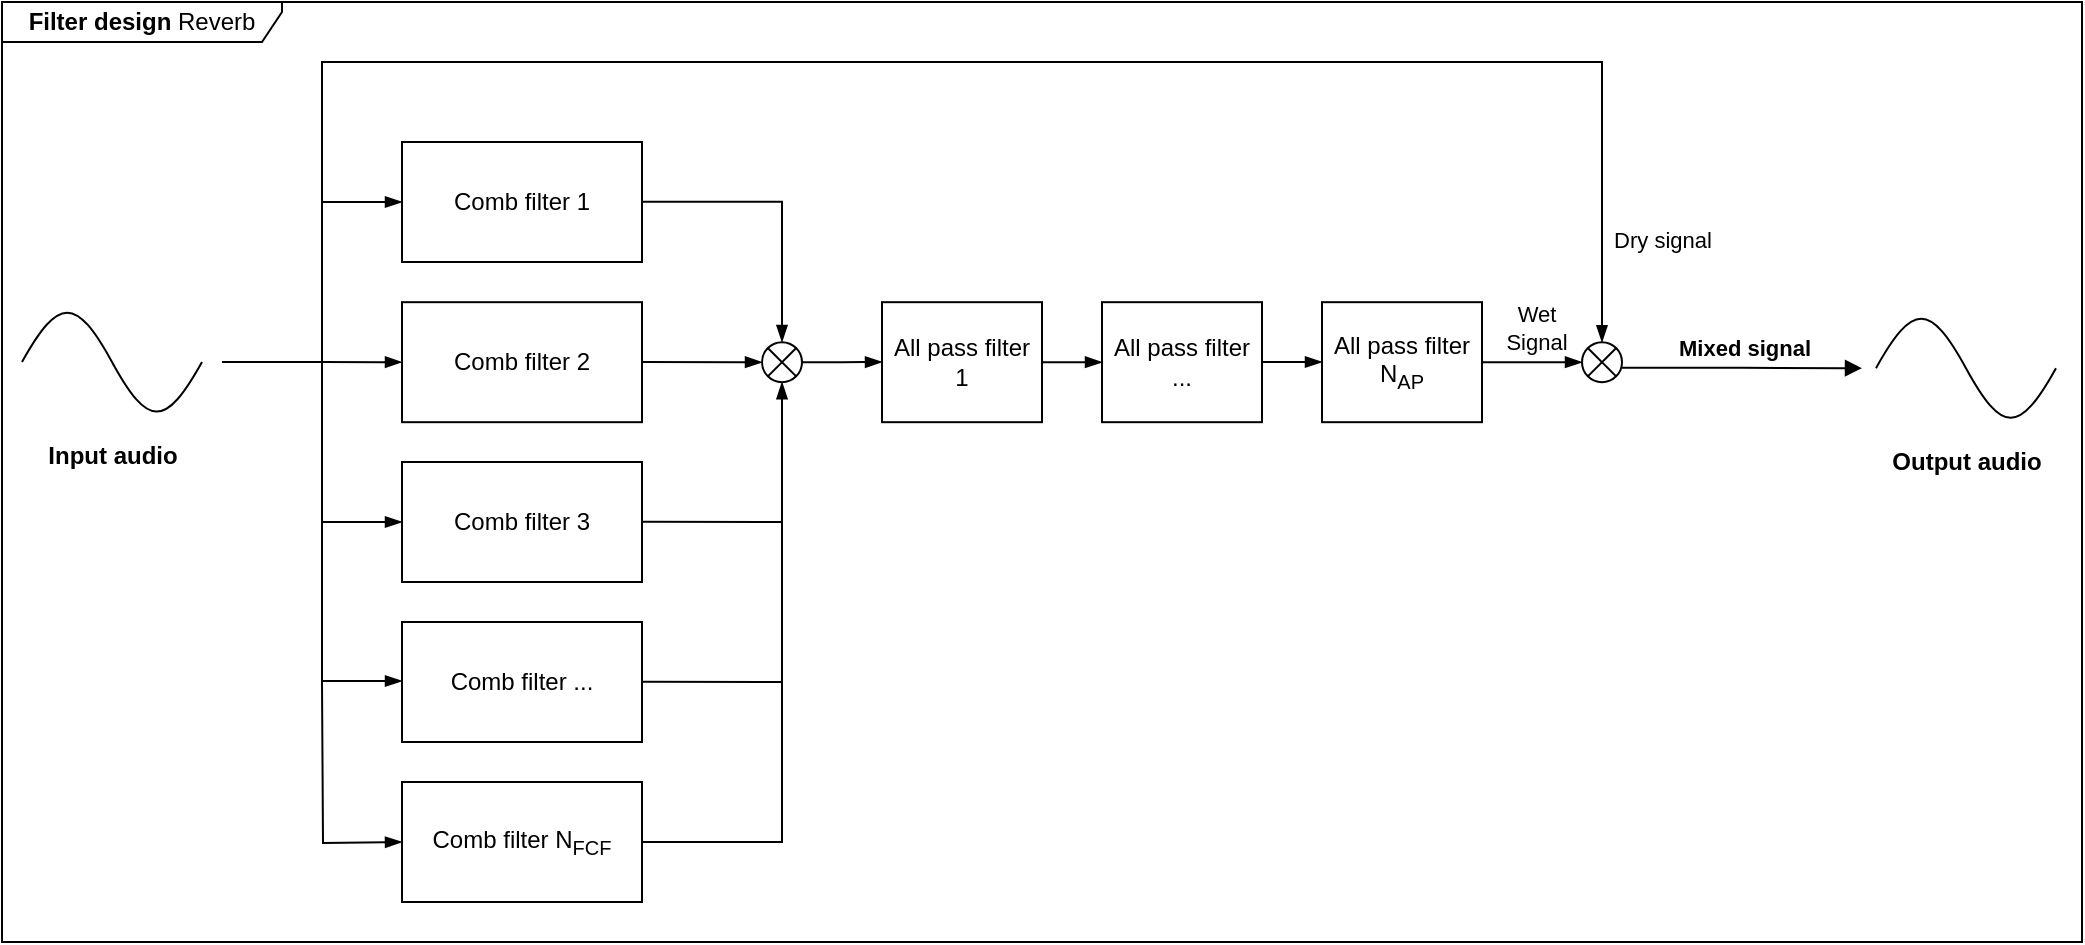 <mxfile version="25.0.2" pages="3">
  <diagram name="Filter design" id="-nWKwFPmtfp9g84GdR-Q">
    <mxGraphModel dx="1304" dy="776" grid="1" gridSize="10" guides="1" tooltips="1" connect="1" arrows="1" fold="1" page="1" pageScale="1" pageWidth="827" pageHeight="1169" math="0" shadow="0">
      <root>
        <mxCell id="0" />
        <mxCell id="1" parent="0" />
        <mxCell id="rrVpyW1jrfczg0Avx1So-1" value="Comb filter 1" style="rounded=0;whiteSpace=wrap;html=1;" parent="1" vertex="1">
          <mxGeometry x="280" y="160" width="120" height="60" as="geometry" />
        </mxCell>
        <mxCell id="rrVpyW1jrfczg0Avx1So-2" value="&lt;b&gt;Input audio&lt;/b&gt;" style="pointerEvents=1;verticalLabelPosition=bottom;shadow=0;dashed=0;align=center;html=1;verticalAlign=top;shape=mxgraph.electrical.waveforms.sine_wave;" parent="1" vertex="1">
          <mxGeometry x="90" y="237" width="90" height="66.18" as="geometry" />
        </mxCell>
        <mxCell id="rrVpyW1jrfczg0Avx1So-3" value="" style="endArrow=blockThin;html=1;rounded=0;entryX=0;entryY=0.5;entryDx=0;entryDy=0;edgeStyle=orthogonalEdgeStyle;startArrow=none;startFill=0;endFill=1;" parent="1" target="rrVpyW1jrfczg0Avx1So-1" edge="1">
          <mxGeometry width="50" height="50" relative="1" as="geometry">
            <mxPoint x="190" y="270" as="sourcePoint" />
            <mxPoint x="240" y="220" as="targetPoint" />
            <Array as="points">
              <mxPoint x="240" y="270" />
              <mxPoint x="240" y="190" />
            </Array>
          </mxGeometry>
        </mxCell>
        <mxCell id="rrVpyW1jrfczg0Avx1So-4" value="Comb filter 2" style="rounded=0;whiteSpace=wrap;html=1;" parent="1" vertex="1">
          <mxGeometry x="280" y="240.09" width="120" height="60" as="geometry" />
        </mxCell>
        <mxCell id="rrVpyW1jrfczg0Avx1So-5" value="Comb filter 3" style="rounded=0;whiteSpace=wrap;html=1;" parent="1" vertex="1">
          <mxGeometry x="280" y="320" width="120" height="60" as="geometry" />
        </mxCell>
        <mxCell id="rrVpyW1jrfczg0Avx1So-7" value="" style="endArrow=none;html=1;rounded=0;exitX=0;exitY=0.5;exitDx=0;exitDy=0;startArrow=blockThin;startFill=1;" parent="1" source="rrVpyW1jrfczg0Avx1So-4" edge="1">
          <mxGeometry width="50" height="50" relative="1" as="geometry">
            <mxPoint x="190" y="360" as="sourcePoint" />
            <mxPoint x="240" y="270" as="targetPoint" />
          </mxGeometry>
        </mxCell>
        <mxCell id="rrVpyW1jrfczg0Avx1So-8" value="" style="endArrow=none;html=1;rounded=0;exitX=0;exitY=0.5;exitDx=0;exitDy=0;edgeStyle=orthogonalEdgeStyle;startArrow=blockThin;startFill=1;" parent="1" source="rrVpyW1jrfczg0Avx1So-5" edge="1">
          <mxGeometry width="50" height="50" relative="1" as="geometry">
            <mxPoint x="290" y="280" as="sourcePoint" />
            <mxPoint x="240" y="270" as="targetPoint" />
            <Array as="points">
              <mxPoint x="240" y="350" />
            </Array>
          </mxGeometry>
        </mxCell>
        <mxCell id="rrVpyW1jrfczg0Avx1So-10" value="" style="endArrow=none;html=1;rounded=0;exitX=0;exitY=0.5;exitDx=0;exitDy=0;edgeStyle=orthogonalEdgeStyle;startArrow=blockThin;startFill=1;" parent="1" edge="1">
          <mxGeometry width="50" height="50" relative="1" as="geometry">
            <mxPoint x="280" y="429.52" as="sourcePoint" />
            <mxPoint x="240" y="349.52" as="targetPoint" />
            <Array as="points">
              <mxPoint x="240" y="429" />
            </Array>
          </mxGeometry>
        </mxCell>
        <mxCell id="rrVpyW1jrfczg0Avx1So-11" value="Comb filter ..." style="rounded=0;whiteSpace=wrap;html=1;" parent="1" vertex="1">
          <mxGeometry x="280" y="400" width="120" height="60" as="geometry" />
        </mxCell>
        <mxCell id="rrVpyW1jrfczg0Avx1So-12" value="" style="endArrow=none;html=1;rounded=0;exitX=0;exitY=0.5;exitDx=0;exitDy=0;edgeStyle=orthogonalEdgeStyle;startArrow=blockThin;startFill=1;" parent="1" edge="1">
          <mxGeometry width="50" height="50" relative="1" as="geometry">
            <mxPoint x="280" y="510" as="sourcePoint" />
            <mxPoint x="240" y="430" as="targetPoint" />
          </mxGeometry>
        </mxCell>
        <mxCell id="rrVpyW1jrfczg0Avx1So-13" value="Comb filter N&lt;sub&gt;FCF&lt;/sub&gt;" style="rounded=0;whiteSpace=wrap;html=1;" parent="1" vertex="1">
          <mxGeometry x="280" y="480" width="120" height="60" as="geometry" />
        </mxCell>
        <mxCell id="rrVpyW1jrfczg0Avx1So-14" value="" style="endArrow=blockThin;html=1;rounded=0;exitX=1;exitY=0.5;exitDx=0;exitDy=0;edgeStyle=orthogonalEdgeStyle;endFill=1;" parent="1" source="rrVpyW1jrfczg0Avx1So-19" edge="1">
          <mxGeometry width="50" height="50" relative="1" as="geometry">
            <mxPoint x="510" y="450" as="sourcePoint" />
            <mxPoint x="520" y="270" as="targetPoint" />
            <Array as="points" />
          </mxGeometry>
        </mxCell>
        <mxCell id="rrVpyW1jrfczg0Avx1So-15" value="" style="endArrow=none;html=1;rounded=0;exitX=1;exitY=0.5;exitDx=0;exitDy=0;edgeStyle=orthogonalEdgeStyle;endFill=0;" parent="1" edge="1">
          <mxGeometry width="50" height="50" relative="1" as="geometry">
            <mxPoint x="400" y="429.86" as="sourcePoint" />
            <mxPoint x="470" y="430" as="targetPoint" />
            <Array as="points">
              <mxPoint x="470" y="429.86" />
            </Array>
          </mxGeometry>
        </mxCell>
        <mxCell id="rrVpyW1jrfczg0Avx1So-16" value="" style="endArrow=none;html=1;rounded=0;exitX=1;exitY=0.5;exitDx=0;exitDy=0;edgeStyle=orthogonalEdgeStyle;endFill=0;" parent="1" edge="1">
          <mxGeometry width="50" height="50" relative="1" as="geometry">
            <mxPoint x="400" y="349.86" as="sourcePoint" />
            <mxPoint x="470" y="350" as="targetPoint" />
            <Array as="points">
              <mxPoint x="470" y="349.86" />
            </Array>
          </mxGeometry>
        </mxCell>
        <mxCell id="rrVpyW1jrfczg0Avx1So-17" value="" style="endArrow=blockThin;html=1;rounded=0;edgeStyle=orthogonalEdgeStyle;endFill=1;" parent="1" edge="1">
          <mxGeometry width="50" height="50" relative="1" as="geometry">
            <mxPoint x="400" y="269.99" as="sourcePoint" />
            <mxPoint x="460" y="270.08" as="targetPoint" />
            <Array as="points">
              <mxPoint x="460" y="269.94" />
            </Array>
          </mxGeometry>
        </mxCell>
        <mxCell id="rrVpyW1jrfczg0Avx1So-18" value="" style="endArrow=blockThin;html=1;rounded=0;exitX=1;exitY=0.5;exitDx=0;exitDy=0;edgeStyle=orthogonalEdgeStyle;endFill=1;" parent="1" edge="1">
          <mxGeometry width="50" height="50" relative="1" as="geometry">
            <mxPoint x="400" y="189.86" as="sourcePoint" />
            <mxPoint x="470" y="260" as="targetPoint" />
            <Array as="points">
              <mxPoint x="470" y="189.86" />
            </Array>
          </mxGeometry>
        </mxCell>
        <mxCell id="rrVpyW1jrfczg0Avx1So-20" value="" style="endArrow=blockThin;html=1;rounded=0;exitX=1;exitY=0.5;exitDx=0;exitDy=0;edgeStyle=orthogonalEdgeStyle;endFill=1;" parent="1" source="rrVpyW1jrfczg0Avx1So-13" target="rrVpyW1jrfczg0Avx1So-19" edge="1">
          <mxGeometry width="50" height="50" relative="1" as="geometry">
            <mxPoint x="400" y="510" as="sourcePoint" />
            <mxPoint x="500" y="270" as="targetPoint" />
            <Array as="points">
              <mxPoint x="470" y="510" />
            </Array>
          </mxGeometry>
        </mxCell>
        <mxCell id="rrVpyW1jrfczg0Avx1So-19" value="" style="shape=sumEllipse;perimeter=ellipsePerimeter;whiteSpace=wrap;html=1;backgroundOutline=1;" parent="1" vertex="1">
          <mxGeometry x="460" y="260.09" width="20" height="20" as="geometry" />
        </mxCell>
        <mxCell id="rrVpyW1jrfczg0Avx1So-22" value="" style="shape=sumEllipse;perimeter=ellipsePerimeter;whiteSpace=wrap;html=1;backgroundOutline=1;" parent="1" vertex="1">
          <mxGeometry x="870" y="260.09" width="20" height="20" as="geometry" />
        </mxCell>
        <mxCell id="rrVpyW1jrfczg0Avx1So-24" value="Wet&lt;div&gt;Signal&lt;/div&gt;" style="endArrow=blockThin;html=1;rounded=0;exitX=1;exitY=0.5;exitDx=0;exitDy=0;edgeStyle=orthogonalEdgeStyle;endFill=1;entryX=0;entryY=0.5;entryDx=0;entryDy=0;" parent="1" edge="1" target="rrVpyW1jrfczg0Avx1So-22" source="5cLPz73XL0IL-f-i9ZFR-3">
          <mxGeometry x="0.08" y="17" width="50" height="50" relative="1" as="geometry">
            <mxPoint x="830" y="273.01" as="sourcePoint" />
            <mxPoint x="870" y="273.01" as="targetPoint" />
            <Array as="points" />
            <mxPoint as="offset" />
          </mxGeometry>
        </mxCell>
        <mxCell id="rrVpyW1jrfczg0Avx1So-25" value="Dry signal" style="endArrow=blockThin;html=1;rounded=0;edgeStyle=orthogonalEdgeStyle;endFill=1;entryX=0.5;entryY=0;entryDx=0;entryDy=0;" parent="1" edge="1" target="rrVpyW1jrfczg0Avx1So-22">
          <mxGeometry x="0.879" y="30" width="50" height="50" relative="1" as="geometry">
            <mxPoint x="240" y="190" as="sourcePoint" />
            <mxPoint x="690" y="240" as="targetPoint" />
            <Array as="points">
              <mxPoint x="240" y="120" />
              <mxPoint x="880" y="120" />
            </Array>
            <mxPoint as="offset" />
          </mxGeometry>
        </mxCell>
        <mxCell id="rrVpyW1jrfczg0Avx1So-26" value="&lt;b&gt;Mixed signal&lt;/b&gt;" style="endArrow=block;html=1;rounded=0;exitX=1;exitY=0.5;exitDx=0;exitDy=0;edgeStyle=orthogonalEdgeStyle;endFill=1;" parent="1" edge="1">
          <mxGeometry x="-0.002" y="10" width="50" height="50" relative="1" as="geometry">
            <mxPoint x="890" y="272.91" as="sourcePoint" />
            <mxPoint x="1010" y="273.09" as="targetPoint" />
            <Array as="points">
              <mxPoint x="950" y="273" />
            </Array>
            <mxPoint x="1" as="offset" />
          </mxGeometry>
        </mxCell>
        <mxCell id="rrVpyW1jrfczg0Avx1So-27" value="&lt;b&gt;Output audio&lt;/b&gt;" style="pointerEvents=1;verticalLabelPosition=bottom;shadow=0;dashed=0;align=center;html=1;verticalAlign=top;shape=mxgraph.electrical.waveforms.sine_wave;" parent="1" vertex="1">
          <mxGeometry x="1017" y="240.09" width="90" height="66.18" as="geometry" />
        </mxCell>
        <mxCell id="rrVpyW1jrfczg0Avx1So-28" value="&lt;b&gt;Filter design&amp;nbsp;&lt;/b&gt;&lt;span style=&quot;background-color: initial;&quot;&gt;Reverb&lt;/span&gt;" style="shape=umlFrame;whiteSpace=wrap;html=1;pointerEvents=0;width=140;height=20;" parent="1" vertex="1">
          <mxGeometry x="80" y="90" width="1040" height="470" as="geometry" />
        </mxCell>
        <mxCell id="5cLPz73XL0IL-f-i9ZFR-1" value="All pass filter 1" style="rounded=0;whiteSpace=wrap;html=1;" vertex="1" parent="1">
          <mxGeometry x="520" y="240.09" width="80" height="60" as="geometry" />
        </mxCell>
        <mxCell id="5cLPz73XL0IL-f-i9ZFR-2" value="All pass filter&lt;div&gt;...&lt;/div&gt;" style="rounded=0;whiteSpace=wrap;html=1;" vertex="1" parent="1">
          <mxGeometry x="630" y="240.09" width="80" height="60" as="geometry" />
        </mxCell>
        <mxCell id="5cLPz73XL0IL-f-i9ZFR-3" value="All pass filter&lt;div&gt;N&lt;sub&gt;AP&lt;/sub&gt;&lt;/div&gt;" style="rounded=0;whiteSpace=wrap;html=1;" vertex="1" parent="1">
          <mxGeometry x="740" y="240.09" width="80" height="60" as="geometry" />
        </mxCell>
        <mxCell id="5cLPz73XL0IL-f-i9ZFR-6" value="" style="endArrow=blockThin;html=1;rounded=0;exitX=1;exitY=0.5;exitDx=0;exitDy=0;edgeStyle=orthogonalEdgeStyle;endFill=1;entryX=0;entryY=0.5;entryDx=0;entryDy=0;" edge="1" parent="1" source="5cLPz73XL0IL-f-i9ZFR-1" target="5cLPz73XL0IL-f-i9ZFR-2">
          <mxGeometry width="50" height="50" relative="1" as="geometry">
            <mxPoint x="610" y="279.89" as="sourcePoint" />
            <mxPoint x="640" y="280" as="targetPoint" />
            <Array as="points" />
          </mxGeometry>
        </mxCell>
        <mxCell id="5cLPz73XL0IL-f-i9ZFR-7" value="" style="endArrow=blockThin;html=1;rounded=0;exitX=1;exitY=0.5;exitDx=0;exitDy=0;edgeStyle=orthogonalEdgeStyle;endFill=1;entryX=0;entryY=0.5;entryDx=0;entryDy=0;" edge="1" parent="1">
          <mxGeometry width="50" height="50" relative="1" as="geometry">
            <mxPoint x="710" y="269.99" as="sourcePoint" />
            <mxPoint x="740" y="269.99" as="targetPoint" />
            <Array as="points" />
          </mxGeometry>
        </mxCell>
      </root>
    </mxGraphModel>
  </diagram>
  <diagram id="xgof9hFRnY9t-OLjASz8" name="Class diagram">
    <mxGraphModel dx="1434" dy="854" grid="1" gridSize="10" guides="1" tooltips="1" connect="1" arrows="1" fold="1" page="1" pageScale="1" pageWidth="827" pageHeight="1169" math="0" shadow="0">
      <root>
        <mxCell id="0" />
        <mxCell id="1" parent="0" />
        <mxCell id="Sr8w_J_Qba0QPRck5NJF-1" value="&amp;lt;&amp;lt;class&amp;gt;&amp;gt;&lt;br&gt;ReverbEffect" style="swimlane;fontStyle=1;align=center;verticalAlign=top;childLayout=stackLayout;horizontal=1;startSize=40;horizontalStack=0;resizeParent=1;resizeParentMax=0;resizeLast=0;collapsible=1;marginBottom=0;whiteSpace=wrap;html=1;" vertex="1" parent="1">
          <mxGeometry x="280" y="340" width="220" height="230" as="geometry" />
        </mxCell>
        <mxCell id="Sr8w_J_Qba0QPRck5NJF-2" value="+ allpassReverberatorChainInstance : allpassReverberatorChain&lt;div&gt;+ feedbackCombFilterArrayInstance : feedbackCombFilterChain&lt;/div&gt;&lt;div&gt;+ mix : coeff_t&amp;nbsp;&lt;/div&gt;" style="text;strokeColor=none;fillColor=none;align=left;verticalAlign=top;spacingLeft=4;spacingRight=4;overflow=hidden;rotatable=0;points=[[0,0.5],[1,0.5]];portConstraint=eastwest;whiteSpace=wrap;html=1;" vertex="1" parent="Sr8w_J_Qba0QPRck5NJF-1">
          <mxGeometry y="40" width="220" height="80" as="geometry" />
        </mxCell>
        <mxCell id="Sr8w_J_Qba0QPRck5NJF-3" value="" style="line;strokeWidth=1;fillColor=none;align=left;verticalAlign=middle;spacingTop=-1;spacingLeft=3;spacingRight=3;rotatable=0;labelPosition=right;points=[];portConstraint=eastwest;strokeColor=inherit;" vertex="1" parent="Sr8w_J_Qba0QPRck5NJF-1">
          <mxGeometry y="120" width="220" height="8" as="geometry" />
        </mxCell>
        <mxCell id="Sr8w_J_Qba0QPRck5NJF-4" value="+&amp;nbsp;&lt;b&gt;initReverbEffect&lt;/b&gt;() : void&lt;div&gt;+&amp;nbsp;&lt;b&gt;process&lt;/b&gt;(data_t inputData, data_t* outputData) : void&lt;/div&gt;&lt;div&gt;+ &lt;b&gt;tuneMix&lt;/b&gt;(coeff_t newMix) : void&lt;/div&gt;&lt;div&gt;+ &lt;b&gt;tuneReverbSize&lt;/b&gt;(reverbSize_t reverbSize) : void&lt;/div&gt;" style="text;strokeColor=none;fillColor=none;align=left;verticalAlign=top;spacingLeft=4;spacingRight=4;overflow=hidden;rotatable=0;points=[[0,0.5],[1,0.5]];portConstraint=eastwest;whiteSpace=wrap;html=1;" vertex="1" parent="Sr8w_J_Qba0QPRck5NJF-1">
          <mxGeometry y="128" width="220" height="102" as="geometry" />
        </mxCell>
        <mxCell id="Sr8w_J_Qba0QPRck5NJF-5" value="&amp;lt;&amp;lt;class&amp;gt;&amp;gt;&lt;br&gt;feedbackCombFilterArray" style="swimlane;fontStyle=1;align=center;verticalAlign=top;childLayout=stackLayout;horizontal=1;startSize=40;horizontalStack=0;resizeParent=1;resizeParentMax=0;resizeLast=0;collapsible=1;marginBottom=0;whiteSpace=wrap;html=1;" vertex="1" parent="1">
          <mxGeometry x="100" y="640" width="240" height="210" as="geometry" />
        </mxCell>
        <mxCell id="Sr8w_J_Qba0QPRck5NJF-6" value="&lt;div&gt;+ feedbackCombFilterSections : feedbackCombFilterSection[]&lt;/div&gt;&lt;div&gt;+ aValuesCombFilter : coeff_t[]&lt;/div&gt;&lt;div&gt;+ kValuesCombFilter : int[]&lt;/div&gt;" style="text;strokeColor=none;fillColor=none;align=left;verticalAlign=top;spacingLeft=4;spacingRight=4;overflow=hidden;rotatable=0;points=[[0,0.5],[1,0.5]];portConstraint=eastwest;whiteSpace=wrap;html=1;" vertex="1" parent="Sr8w_J_Qba0QPRck5NJF-5">
          <mxGeometry y="40" width="240" height="70" as="geometry" />
        </mxCell>
        <mxCell id="Sr8w_J_Qba0QPRck5NJF-7" value="" style="line;strokeWidth=1;fillColor=none;align=left;verticalAlign=middle;spacingTop=-1;spacingLeft=3;spacingRight=3;rotatable=0;labelPosition=right;points=[];portConstraint=eastwest;strokeColor=inherit;" vertex="1" parent="Sr8w_J_Qba0QPRck5NJF-5">
          <mxGeometry y="110" width="240" height="8" as="geometry" />
        </mxCell>
        <mxCell id="Sr8w_J_Qba0QPRck5NJF-8" value="+&amp;nbsp;&lt;b&gt;initfeedbackCombFilterArray&lt;/b&gt;() : void&lt;div&gt;+&amp;nbsp;&lt;b&gt;process&lt;/b&gt;(data_t inputData, data_t* outputData) : void&lt;/div&gt;&lt;div&gt;+ &lt;b&gt;tuneFeedbackCombFilter&lt;/b&gt;(reverbSize_t reverbSize) : void&lt;/div&gt;" style="text;strokeColor=none;fillColor=none;align=left;verticalAlign=top;spacingLeft=4;spacingRight=4;overflow=hidden;rotatable=0;points=[[0,0.5],[1,0.5]];portConstraint=eastwest;whiteSpace=wrap;html=1;" vertex="1" parent="Sr8w_J_Qba0QPRck5NJF-5">
          <mxGeometry y="118" width="240" height="92" as="geometry" />
        </mxCell>
        <mxCell id="Sr8w_J_Qba0QPRck5NJF-9" value="&amp;lt;&amp;lt;class&amp;gt;&amp;gt;&lt;br&gt;allpassReverberatorChain" style="swimlane;fontStyle=1;align=center;verticalAlign=top;childLayout=stackLayout;horizontal=1;startSize=40;horizontalStack=0;resizeParent=1;resizeParentMax=0;resizeLast=0;collapsible=1;marginBottom=0;whiteSpace=wrap;html=1;" vertex="1" parent="1">
          <mxGeometry x="450" y="640" width="240" height="210" as="geometry" />
        </mxCell>
        <mxCell id="Sr8w_J_Qba0QPRck5NJF-10" value="+ allpassReverberatorSections : allpassReverberatorSection[]&lt;div&gt;+ aValuesAllPass : coeff_t[]&lt;/div&gt;&lt;div&gt;+ delayValuesAllPass : int[]&lt;/div&gt;" style="text;strokeColor=none;fillColor=none;align=left;verticalAlign=top;spacingLeft=4;spacingRight=4;overflow=hidden;rotatable=0;points=[[0,0.5],[1,0.5]];portConstraint=eastwest;whiteSpace=wrap;html=1;" vertex="1" parent="Sr8w_J_Qba0QPRck5NJF-9">
          <mxGeometry y="40" width="240" height="70" as="geometry" />
        </mxCell>
        <mxCell id="Sr8w_J_Qba0QPRck5NJF-11" value="" style="line;strokeWidth=1;fillColor=none;align=left;verticalAlign=middle;spacingTop=-1;spacingLeft=3;spacingRight=3;rotatable=0;labelPosition=right;points=[];portConstraint=eastwest;strokeColor=inherit;" vertex="1" parent="Sr8w_J_Qba0QPRck5NJF-9">
          <mxGeometry y="110" width="240" height="8" as="geometry" />
        </mxCell>
        <mxCell id="Sr8w_J_Qba0QPRck5NJF-12" value="+&amp;nbsp;&lt;b&gt;initReverbEffect&lt;/b&gt;() : void&lt;div&gt;+&amp;nbsp;&lt;b&gt;process&lt;/b&gt;(data_t inputData, data_t* outputData) : void&lt;/div&gt;&lt;div&gt;+&amp;nbsp;&lt;b&gt;tuneAllpassReverberator&lt;/b&gt;(reverbSize_t reverbSize) : void&lt;/div&gt;" style="text;strokeColor=none;fillColor=none;align=left;verticalAlign=top;spacingLeft=4;spacingRight=4;overflow=hidden;rotatable=0;points=[[0,0.5],[1,0.5]];portConstraint=eastwest;whiteSpace=wrap;html=1;" vertex="1" parent="Sr8w_J_Qba0QPRck5NJF-9">
          <mxGeometry y="118" width="240" height="92" as="geometry" />
        </mxCell>
        <mxCell id="Sr8w_J_Qba0QPRck5NJF-13" value="&amp;lt;&amp;lt;class&amp;gt;&amp;gt;&lt;br&gt;feedbackCombFilterSection" style="swimlane;fontStyle=1;align=center;verticalAlign=top;childLayout=stackLayout;horizontal=1;startSize=40;horizontalStack=0;resizeParent=1;resizeParentMax=0;resizeLast=0;collapsible=1;marginBottom=0;whiteSpace=wrap;html=1;" vertex="1" parent="1">
          <mxGeometry x="100" y="890" width="240" height="170" as="geometry" />
        </mxCell>
        <mxCell id="Sr8w_J_Qba0QPRck5NJF-14" value="&lt;div&gt;&lt;span style=&quot;background-color: initial;&quot;&gt;+ aValues : coeff_t&lt;/span&gt;&lt;br&gt;&lt;/div&gt;&lt;div&gt;+ kValue: int&lt;/div&gt;" style="text;strokeColor=none;fillColor=none;align=left;verticalAlign=top;spacingLeft=4;spacingRight=4;overflow=hidden;rotatable=0;points=[[0,0.5],[1,0.5]];portConstraint=eastwest;whiteSpace=wrap;html=1;" vertex="1" parent="Sr8w_J_Qba0QPRck5NJF-13">
          <mxGeometry y="40" width="240" height="40" as="geometry" />
        </mxCell>
        <mxCell id="Sr8w_J_Qba0QPRck5NJF-15" value="" style="line;strokeWidth=1;fillColor=none;align=left;verticalAlign=middle;spacingTop=-1;spacingLeft=3;spacingRight=3;rotatable=0;labelPosition=right;points=[];portConstraint=eastwest;strokeColor=inherit;" vertex="1" parent="Sr8w_J_Qba0QPRck5NJF-13">
          <mxGeometry y="80" width="240" height="8" as="geometry" />
        </mxCell>
        <mxCell id="Sr8w_J_Qba0QPRck5NJF-16" value="+&amp;nbsp;&lt;b&gt;initfeedbackCombFilterArray&lt;/b&gt;() : void&lt;div&gt;+&amp;nbsp;&lt;b&gt;process&lt;/b&gt;(data_t inputData, data_t* outputData) : void&lt;/div&gt;&lt;div&gt;+ &lt;b&gt;tuneFeedbackCombFilter&lt;/b&gt;(reverbSize_t reverbSize) : void&lt;/div&gt;" style="text;strokeColor=none;fillColor=none;align=left;verticalAlign=top;spacingLeft=4;spacingRight=4;overflow=hidden;rotatable=0;points=[[0,0.5],[1,0.5]];portConstraint=eastwest;whiteSpace=wrap;html=1;" vertex="1" parent="Sr8w_J_Qba0QPRck5NJF-13">
          <mxGeometry y="88" width="240" height="82" as="geometry" />
        </mxCell>
        <mxCell id="Sr8w_J_Qba0QPRck5NJF-21" value="&amp;lt;&amp;lt;class&amp;gt;&amp;gt;&lt;br&gt;allpassReverberatorSection" style="swimlane;fontStyle=1;align=center;verticalAlign=top;childLayout=stackLayout;horizontal=1;startSize=40;horizontalStack=0;resizeParent=1;resizeParentMax=0;resizeLast=0;collapsible=1;marginBottom=0;whiteSpace=wrap;html=1;" vertex="1" parent="1">
          <mxGeometry x="450" y="890" width="240" height="170" as="geometry" />
        </mxCell>
        <mxCell id="Sr8w_J_Qba0QPRck5NJF-22" value="&lt;div&gt;+ aValue: coeff_t&lt;/div&gt;&lt;div&gt;+ delayValues : int&lt;/div&gt;" style="text;strokeColor=none;fillColor=none;align=left;verticalAlign=top;spacingLeft=4;spacingRight=4;overflow=hidden;rotatable=0;points=[[0,0.5],[1,0.5]];portConstraint=eastwest;whiteSpace=wrap;html=1;" vertex="1" parent="Sr8w_J_Qba0QPRck5NJF-21">
          <mxGeometry y="40" width="240" height="40" as="geometry" />
        </mxCell>
        <mxCell id="Sr8w_J_Qba0QPRck5NJF-23" value="" style="line;strokeWidth=1;fillColor=none;align=left;verticalAlign=middle;spacingTop=-1;spacingLeft=3;spacingRight=3;rotatable=0;labelPosition=right;points=[];portConstraint=eastwest;strokeColor=inherit;" vertex="1" parent="Sr8w_J_Qba0QPRck5NJF-21">
          <mxGeometry y="80" width="240" height="8" as="geometry" />
        </mxCell>
        <mxCell id="Sr8w_J_Qba0QPRck5NJF-24" value="+&amp;nbsp;&lt;b&gt;initReverbEffect&lt;/b&gt;() : void&lt;div&gt;+&amp;nbsp;&lt;b&gt;process&lt;/b&gt;(data_t inputData, data_t* outputData) : void&lt;/div&gt;&lt;div&gt;+&amp;nbsp;&lt;b&gt;tuneAllpassReverberator&lt;/b&gt;(reverbSize_t reverbSize) : void&lt;/div&gt;" style="text;strokeColor=none;fillColor=none;align=left;verticalAlign=top;spacingLeft=4;spacingRight=4;overflow=hidden;rotatable=0;points=[[0,0.5],[1,0.5]];portConstraint=eastwest;whiteSpace=wrap;html=1;" vertex="1" parent="Sr8w_J_Qba0QPRck5NJF-21">
          <mxGeometry y="88" width="240" height="82" as="geometry" />
        </mxCell>
        <mxCell id="psrLWogLoS34piW8DnaB-2" value="" style="endArrow=diamondThin;endFill=0;endSize=24;html=1;rounded=0;entryX=0.499;entryY=0.999;entryDx=0;entryDy=0;entryPerimeter=0;exitX=0.5;exitY=0;exitDx=0;exitDy=0;" edge="1" parent="1" source="Sr8w_J_Qba0QPRck5NJF-13" target="Sr8w_J_Qba0QPRck5NJF-8">
          <mxGeometry width="160" relative="1" as="geometry">
            <mxPoint x="-40" y="920" as="sourcePoint" />
            <mxPoint x="120" y="920" as="targetPoint" />
          </mxGeometry>
        </mxCell>
        <mxCell id="psrLWogLoS34piW8DnaB-3" value="" style="endArrow=diamondThin;endFill=0;endSize=24;html=1;rounded=0;entryX=0.497;entryY=1.005;entryDx=0;entryDy=0;entryPerimeter=0;exitX=0.5;exitY=0;exitDx=0;exitDy=0;" edge="1" parent="1" source="Sr8w_J_Qba0QPRck5NJF-21" target="Sr8w_J_Qba0QPRck5NJF-12">
          <mxGeometry width="160" relative="1" as="geometry">
            <mxPoint x="569" y="891" as="sourcePoint" />
            <mxPoint x="570" y="880" as="targetPoint" />
          </mxGeometry>
        </mxCell>
        <mxCell id="psrLWogLoS34piW8DnaB-4" value="" style="endArrow=diamondThin;endFill=0;endSize=24;html=1;rounded=0;entryX=0.498;entryY=1.008;entryDx=0;entryDy=0;entryPerimeter=0;exitX=0.5;exitY=0;exitDx=0;exitDy=0;edgeStyle=orthogonalEdgeStyle;" edge="1" parent="1" source="Sr8w_J_Qba0QPRck5NJF-5" target="Sr8w_J_Qba0QPRck5NJF-4">
          <mxGeometry width="160" relative="1" as="geometry">
            <mxPoint x="219.71" y="650" as="sourcePoint" />
            <mxPoint x="219.71" y="610" as="targetPoint" />
            <Array as="points">
              <mxPoint x="220" y="610" />
              <mxPoint x="390" y="610" />
            </Array>
          </mxGeometry>
        </mxCell>
        <mxCell id="psrLWogLoS34piW8DnaB-5" value="" style="endArrow=diamondThin;endFill=0;endSize=24;html=1;rounded=0;entryX=0.498;entryY=1.003;entryDx=0;entryDy=0;entryPerimeter=0;exitX=0.5;exitY=0;exitDx=0;exitDy=0;edgeStyle=orthogonalEdgeStyle;" edge="1" parent="1" source="Sr8w_J_Qba0QPRck5NJF-9" target="Sr8w_J_Qba0QPRck5NJF-4">
          <mxGeometry width="160" relative="1" as="geometry">
            <mxPoint x="250" y="950" as="sourcePoint" />
            <mxPoint x="250" y="910" as="targetPoint" />
            <Array as="points">
              <mxPoint x="570" y="610" />
              <mxPoint x="390" y="610" />
            </Array>
          </mxGeometry>
        </mxCell>
        <mxCell id="psrLWogLoS34piW8DnaB-6" value="&lt;b&gt;class &lt;/b&gt;ReverbEffect" style="shape=umlFrame;whiteSpace=wrap;html=1;pointerEvents=0;width=120;height=20;" vertex="1" parent="1">
          <mxGeometry x="80" y="320" width="630" height="760" as="geometry" />
        </mxCell>
      </root>
    </mxGraphModel>
  </diagram>
  <diagram id="MmZp-AKOv5V74Ldtqjj4" name="Sequence">
    <mxGraphModel dx="2022" dy="712" grid="1" gridSize="10" guides="1" tooltips="1" connect="1" arrows="1" fold="1" page="1" pageScale="1" pageWidth="827" pageHeight="1169" math="0" shadow="0">
      <root>
        <mxCell id="0" />
        <mxCell id="1" parent="0" />
        <mxCell id="12RsoMsVaCVzaIUU2BjO-1" value=":ReverbEffect" style="shape=umlLifeline;perimeter=lifelinePerimeter;whiteSpace=wrap;html=1;container=1;dropTarget=0;collapsible=0;recursiveResize=0;outlineConnect=0;portConstraint=eastwest;newEdgeStyle={&quot;curved&quot;:0,&quot;rounded&quot;:0};" vertex="1" parent="1">
          <mxGeometry x="120" y="120" width="80" height="420" as="geometry" />
        </mxCell>
        <mxCell id="12RsoMsVaCVzaIUU2BjO-6" value="" style="html=1;points=[[0,0,0,0,5],[0,1,0,0,-5],[1,0,0,0,5],[1,1,0,0,-5]];perimeter=orthogonalPerimeter;outlineConnect=0;targetShapes=umlLifeline;portConstraint=eastwest;newEdgeStyle={&quot;curved&quot;:0,&quot;rounded&quot;:0};" vertex="1" parent="12RsoMsVaCVzaIUU2BjO-1">
          <mxGeometry x="35" y="70" width="10" height="340" as="geometry" />
        </mxCell>
        <mxCell id="12RsoMsVaCVzaIUU2BjO-2" value=":FCFArray" style="shape=umlLifeline;perimeter=lifelinePerimeter;whiteSpace=wrap;html=1;container=1;dropTarget=0;collapsible=0;recursiveResize=0;outlineConnect=0;portConstraint=eastwest;newEdgeStyle={&quot;curved&quot;:0,&quot;rounded&quot;:0};" vertex="1" parent="1">
          <mxGeometry x="240" y="120" width="80" height="420" as="geometry" />
        </mxCell>
        <mxCell id="12RsoMsVaCVzaIUU2BjO-8" value="" style="html=1;points=[[0,0,0,0,5],[0,1,0,0,-5],[1,0,0,0,5],[1,1,0,0,-5]];perimeter=orthogonalPerimeter;outlineConnect=0;targetShapes=umlLifeline;portConstraint=eastwest;newEdgeStyle={&quot;curved&quot;:0,&quot;rounded&quot;:0};" vertex="1" parent="12RsoMsVaCVzaIUU2BjO-2">
          <mxGeometry x="35" y="70" width="10" height="340" as="geometry" />
        </mxCell>
        <mxCell id="12RsoMsVaCVzaIUU2BjO-3" value=":FCFSection" style="shape=umlLifeline;perimeter=lifelinePerimeter;whiteSpace=wrap;html=1;container=1;dropTarget=0;collapsible=0;recursiveResize=0;outlineConnect=0;portConstraint=eastwest;newEdgeStyle={&quot;curved&quot;:0,&quot;rounded&quot;:0};" vertex="1" parent="1">
          <mxGeometry x="360" y="120" width="80" height="420" as="geometry" />
        </mxCell>
        <mxCell id="12RsoMsVaCVzaIUU2BjO-9" value="" style="html=1;points=[[0,0,0,0,5],[0,1,0,0,-5],[1,0,0,0,5],[1,1,0,0,-5]];perimeter=orthogonalPerimeter;outlineConnect=0;targetShapes=umlLifeline;portConstraint=eastwest;newEdgeStyle={&quot;curved&quot;:0,&quot;rounded&quot;:0};" vertex="1" parent="12RsoMsVaCVzaIUU2BjO-3">
          <mxGeometry x="35" y="70" width="10" height="340" as="geometry" />
        </mxCell>
        <mxCell id="12RsoMsVaCVzaIUU2BjO-4" value=":APChain" style="shape=umlLifeline;perimeter=lifelinePerimeter;whiteSpace=wrap;html=1;container=1;dropTarget=0;collapsible=0;recursiveResize=0;outlineConnect=0;portConstraint=eastwest;newEdgeStyle={&quot;curved&quot;:0,&quot;rounded&quot;:0};" vertex="1" parent="1">
          <mxGeometry x="480" y="120" width="80" height="420" as="geometry" />
        </mxCell>
        <mxCell id="12RsoMsVaCVzaIUU2BjO-10" value="" style="html=1;points=[[0,0,0,0,5],[0,1,0,0,-5],[1,0,0,0,5],[1,1,0,0,-5]];perimeter=orthogonalPerimeter;outlineConnect=0;targetShapes=umlLifeline;portConstraint=eastwest;newEdgeStyle={&quot;curved&quot;:0,&quot;rounded&quot;:0};" vertex="1" parent="12RsoMsVaCVzaIUU2BjO-4">
          <mxGeometry x="35" y="70" width="10" height="340" as="geometry" />
        </mxCell>
        <mxCell id="12RsoMsVaCVzaIUU2BjO-5" value=":APSection" style="shape=umlLifeline;perimeter=lifelinePerimeter;whiteSpace=wrap;html=1;container=1;dropTarget=0;collapsible=0;recursiveResize=0;outlineConnect=0;portConstraint=eastwest;newEdgeStyle={&quot;curved&quot;:0,&quot;rounded&quot;:0};" vertex="1" parent="1">
          <mxGeometry x="600" y="120" width="80" height="420" as="geometry" />
        </mxCell>
        <mxCell id="12RsoMsVaCVzaIUU2BjO-11" value="" style="html=1;points=[[0,0,0,0,5],[0,1,0,0,-5],[1,0,0,0,5],[1,1,0,0,-5]];perimeter=orthogonalPerimeter;outlineConnect=0;targetShapes=umlLifeline;portConstraint=eastwest;newEdgeStyle={&quot;curved&quot;:0,&quot;rounded&quot;:0};" vertex="1" parent="12RsoMsVaCVzaIUU2BjO-5">
          <mxGeometry x="35" y="70" width="10" height="340" as="geometry" />
        </mxCell>
        <mxCell id="12RsoMsVaCVzaIUU2BjO-12" value="process(input data)" style="html=1;verticalAlign=bottom;endArrow=block;curved=0;rounded=0;" edge="1" parent="1" target="12RsoMsVaCVzaIUU2BjO-8">
          <mxGeometry y="7" width="80" relative="1" as="geometry">
            <mxPoint x="165" y="200" as="sourcePoint" />
            <mxPoint x="240" y="200" as="targetPoint" />
            <mxPoint as="offset" />
          </mxGeometry>
        </mxCell>
        <mxCell id="12RsoMsVaCVzaIUU2BjO-14" value="&lt;b&gt;loop&lt;/b&gt;" style="shape=umlFrame;whiteSpace=wrap;html=1;pointerEvents=0;width=40;height=20;" vertex="1" parent="1">
          <mxGeometry x="240" y="210" width="210" height="120" as="geometry" />
        </mxCell>
        <mxCell id="12RsoMsVaCVzaIUU2BjO-15" value="process(input data)" style="html=1;verticalAlign=bottom;endArrow=block;curved=0;rounded=0;" edge="1" parent="1">
          <mxGeometry width="80" relative="1" as="geometry">
            <mxPoint x="280" y="250" as="sourcePoint" />
            <mxPoint x="400" y="250" as="targetPoint" />
          </mxGeometry>
        </mxCell>
        <mxCell id="12RsoMsVaCVzaIUU2BjO-16" value="&lt;b&gt;[for each filter]&lt;/b&gt;" style="text;html=1;align=center;verticalAlign=middle;whiteSpace=wrap;rounded=0;" vertex="1" parent="1">
          <mxGeometry x="297" y="206" width="97.5" height="30" as="geometry" />
        </mxCell>
        <mxCell id="12RsoMsVaCVzaIUU2BjO-17" value="processed result" style="html=1;verticalAlign=bottom;endArrow=open;dashed=1;endSize=8;curved=0;rounded=0;" edge="1" parent="1" target="12RsoMsVaCVzaIUU2BjO-8">
          <mxGeometry relative="1" as="geometry">
            <mxPoint x="400" y="280" as="sourcePoint" />
            <mxPoint x="80" y="280" as="targetPoint" />
          </mxGeometry>
        </mxCell>
        <mxCell id="12RsoMsVaCVzaIUU2BjO-19" value="output += processed result" style="html=1;align=left;spacingLeft=2;endArrow=block;rounded=0;edgeStyle=orthogonalEdgeStyle;curved=0;rounded=0;" edge="1" parent="1">
          <mxGeometry relative="1" as="geometry">
            <mxPoint x="286" y="290" as="sourcePoint" />
            <Array as="points">
              <mxPoint x="310" y="320" />
            </Array>
            <mxPoint x="285" y="320" as="targetPoint" />
          </mxGeometry>
        </mxCell>
        <mxCell id="12RsoMsVaCVzaIUU2BjO-20" value="FCF Result" style="html=1;verticalAlign=bottom;endArrow=open;dashed=1;endSize=8;curved=0;rounded=0;" edge="1" parent="1">
          <mxGeometry x="0.273" y="-1" relative="1" as="geometry">
            <mxPoint x="275" y="340" as="sourcePoint" />
            <mxPoint x="165" y="340" as="targetPoint" />
            <mxPoint as="offset" />
          </mxGeometry>
        </mxCell>
        <mxCell id="12RsoMsVaCVzaIUU2BjO-21" value="process(FCF Result)" style="html=1;verticalAlign=bottom;endArrow=block;curved=0;rounded=0;" edge="1" parent="1" target="12RsoMsVaCVzaIUU2BjO-4">
          <mxGeometry width="80" relative="1" as="geometry">
            <mxPoint x="166" y="379.58" as="sourcePoint" />
            <mxPoint x="281" y="379.58" as="targetPoint" />
          </mxGeometry>
        </mxCell>
        <mxCell id="12RsoMsVaCVzaIUU2BjO-22" value="&lt;b&gt;loop&lt;/b&gt;" style="shape=umlFrame;whiteSpace=wrap;html=1;pointerEvents=0;width=40;height=20;" vertex="1" parent="1">
          <mxGeometry x="470" y="344" width="210" height="86" as="geometry" />
        </mxCell>
        <mxCell id="12RsoMsVaCVzaIUU2BjO-23" value="process(data)" style="html=1;verticalAlign=bottom;endArrow=block;curved=0;rounded=0;" edge="1" parent="1">
          <mxGeometry x="0.017" y="4" width="80" relative="1" as="geometry">
            <mxPoint x="520" y="384" as="sourcePoint" />
            <mxPoint x="640" y="384" as="targetPoint" />
            <mxPoint as="offset" />
          </mxGeometry>
        </mxCell>
        <mxCell id="12RsoMsVaCVzaIUU2BjO-24" value="&lt;b&gt;[for each filter]&lt;/b&gt;" style="text;html=1;align=center;verticalAlign=middle;whiteSpace=wrap;rounded=0;" vertex="1" parent="1">
          <mxGeometry x="537" y="340" width="97.5" height="30" as="geometry" />
        </mxCell>
        <mxCell id="12RsoMsVaCVzaIUU2BjO-25" value="processed result" style="html=1;verticalAlign=bottom;endArrow=open;dashed=1;endSize=8;curved=0;rounded=0;" edge="1" parent="1">
          <mxGeometry relative="1" as="geometry">
            <mxPoint x="640" y="414" as="sourcePoint" />
            <mxPoint x="525" y="414" as="targetPoint" />
          </mxGeometry>
        </mxCell>
        <mxCell id="12RsoMsVaCVzaIUU2BjO-27" value="AP Result" style="html=1;verticalAlign=bottom;endArrow=open;dashed=1;endSize=8;curved=0;rounded=0;" edge="1" parent="1" target="12RsoMsVaCVzaIUU2BjO-6">
          <mxGeometry x="0.273" y="-1" relative="1" as="geometry">
            <mxPoint x="640" y="480" as="sourcePoint" />
            <mxPoint x="530" y="480" as="targetPoint" />
            <mxPoint as="offset" />
          </mxGeometry>
        </mxCell>
        <mxCell id="12RsoMsVaCVzaIUU2BjO-28" value=":Effect Chain" style="shape=umlLifeline;perimeter=lifelinePerimeter;whiteSpace=wrap;html=1;container=1;dropTarget=0;collapsible=0;recursiveResize=0;outlineConnect=0;portConstraint=eastwest;newEdgeStyle={&quot;curved&quot;:0,&quot;rounded&quot;:0};" vertex="1" parent="1">
          <mxGeometry y="120" width="80" height="420" as="geometry" />
        </mxCell>
        <mxCell id="12RsoMsVaCVzaIUU2BjO-29" value="" style="html=1;points=[[0,0,0,0,5],[0,1,0,0,-5],[1,0,0,0,5],[1,1,0,0,-5]];perimeter=orthogonalPerimeter;outlineConnect=0;targetShapes=umlLifeline;portConstraint=eastwest;newEdgeStyle={&quot;curved&quot;:0,&quot;rounded&quot;:0};" vertex="1" parent="12RsoMsVaCVzaIUU2BjO-28">
          <mxGeometry x="35" y="70" width="10" height="340" as="geometry" />
        </mxCell>
        <mxCell id="12RsoMsVaCVzaIUU2BjO-30" value="process(sample data)" style="html=1;verticalAlign=bottom;endArrow=block;curved=0;rounded=0;" edge="1" parent="1" target="12RsoMsVaCVzaIUU2BjO-6">
          <mxGeometry y="7" width="80" relative="1" as="geometry">
            <mxPoint x="40" y="190" as="sourcePoint" />
            <mxPoint x="150" y="190" as="targetPoint" />
            <mxPoint as="offset" />
          </mxGeometry>
        </mxCell>
        <mxCell id="12RsoMsVaCVzaIUU2BjO-31" value="Audio with reverb" style="html=1;verticalAlign=bottom;endArrow=open;dashed=1;endSize=8;curved=0;rounded=0;" edge="1" parent="1">
          <mxGeometry x="-0.018" y="-8" relative="1" as="geometry">
            <mxPoint x="154" y="498" as="sourcePoint" />
            <mxPoint x="44" y="498" as="targetPoint" />
            <mxPoint as="offset" />
          </mxGeometry>
        </mxCell>
        <mxCell id="12RsoMsVaCVzaIUU2BjO-32" value="&lt;font style=&quot;font-size: 11px;&quot;&gt;The first input audio is from the FCF result. The rest of the filters receive the output from the previous filter as input.&lt;/font&gt;&lt;div&gt;&lt;font style=&quot;font-size: 11px;&quot;&gt;&lt;br&gt;&lt;/font&gt;&lt;/div&gt;&lt;div&gt;&lt;br&gt;&lt;/div&gt;" style="shape=note2;boundedLbl=1;whiteSpace=wrap;html=1;size=25;verticalAlign=top;align=center;" vertex="1" parent="1">
          <mxGeometry x="660" y="200" width="120" height="120" as="geometry" />
        </mxCell>
        <mxCell id="12RsoMsVaCVzaIUU2BjO-33" value="" style="endArrow=none;dashed=1;html=1;strokeWidth=2;rounded=0;entryX=0;entryY=1;entryDx=0;entryDy=0;entryPerimeter=0;" edge="1" parent="1" target="12RsoMsVaCVzaIUU2BjO-32">
          <mxGeometry width="50" height="50" relative="1" as="geometry">
            <mxPoint x="680" y="344" as="sourcePoint" />
            <mxPoint x="770" y="420" as="targetPoint" />
          </mxGeometry>
        </mxCell>
        <mxCell id="12RsoMsVaCVzaIUU2BjO-34" value="&lt;b&gt;seq&lt;/b&gt; reverb processing" style="shape=umlFrame;whiteSpace=wrap;html=1;pointerEvents=0;width=140;height=20;" vertex="1" parent="1">
          <mxGeometry x="-20" y="90" width="820" height="460" as="geometry" />
        </mxCell>
      </root>
    </mxGraphModel>
  </diagram>
</mxfile>
